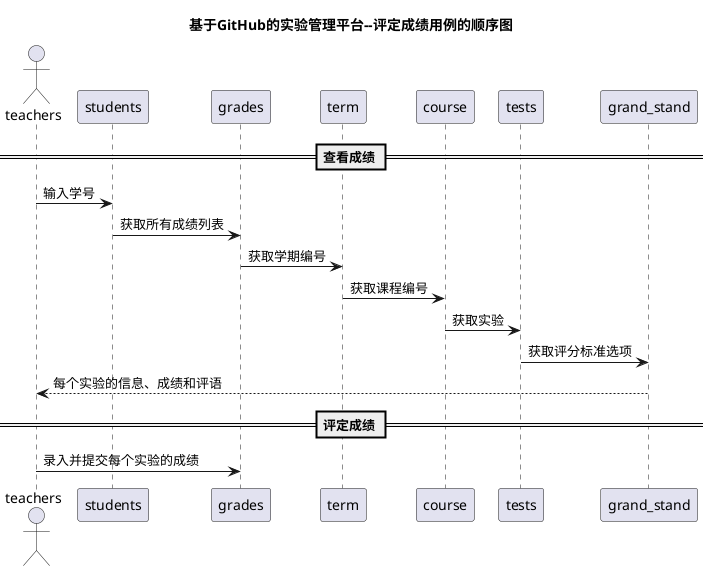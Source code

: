@startuml
title 基于GitHub的实验管理平台--评定成绩用例的顺序图
actor teachers
== 查看成绩 ==
teachers -> students : 输入学号
students -> grades : 获取所有成绩列表
grades -> term : 获取学期编号
term -> course : 获取课程编号
course -> tests : 获取实验
tests -> grand_stand : 获取评分标准选项
grand_stand --> teachers:每个实验的信息、成绩和评语
== 评定成绩 ==
teachers -> grades : 录入并提交每个实验的成绩
@enduml
